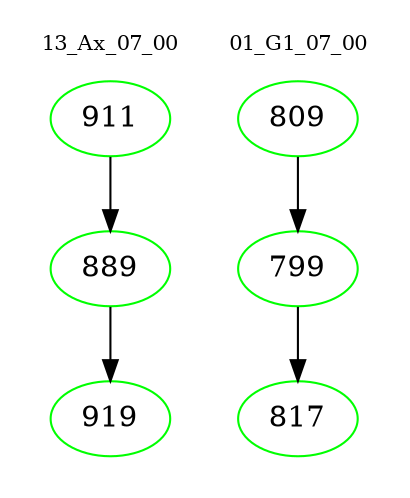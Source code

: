digraph{
subgraph cluster_0 {
color = white
label = "13_Ax_07_00";
fontsize=10;
T0_911 [label="911", color="green"]
T0_911 -> T0_889 [color="black"]
T0_889 [label="889", color="green"]
T0_889 -> T0_919 [color="black"]
T0_919 [label="919", color="green"]
}
subgraph cluster_1 {
color = white
label = "01_G1_07_00";
fontsize=10;
T1_809 [label="809", color="green"]
T1_809 -> T1_799 [color="black"]
T1_799 [label="799", color="green"]
T1_799 -> T1_817 [color="black"]
T1_817 [label="817", color="green"]
}
}
